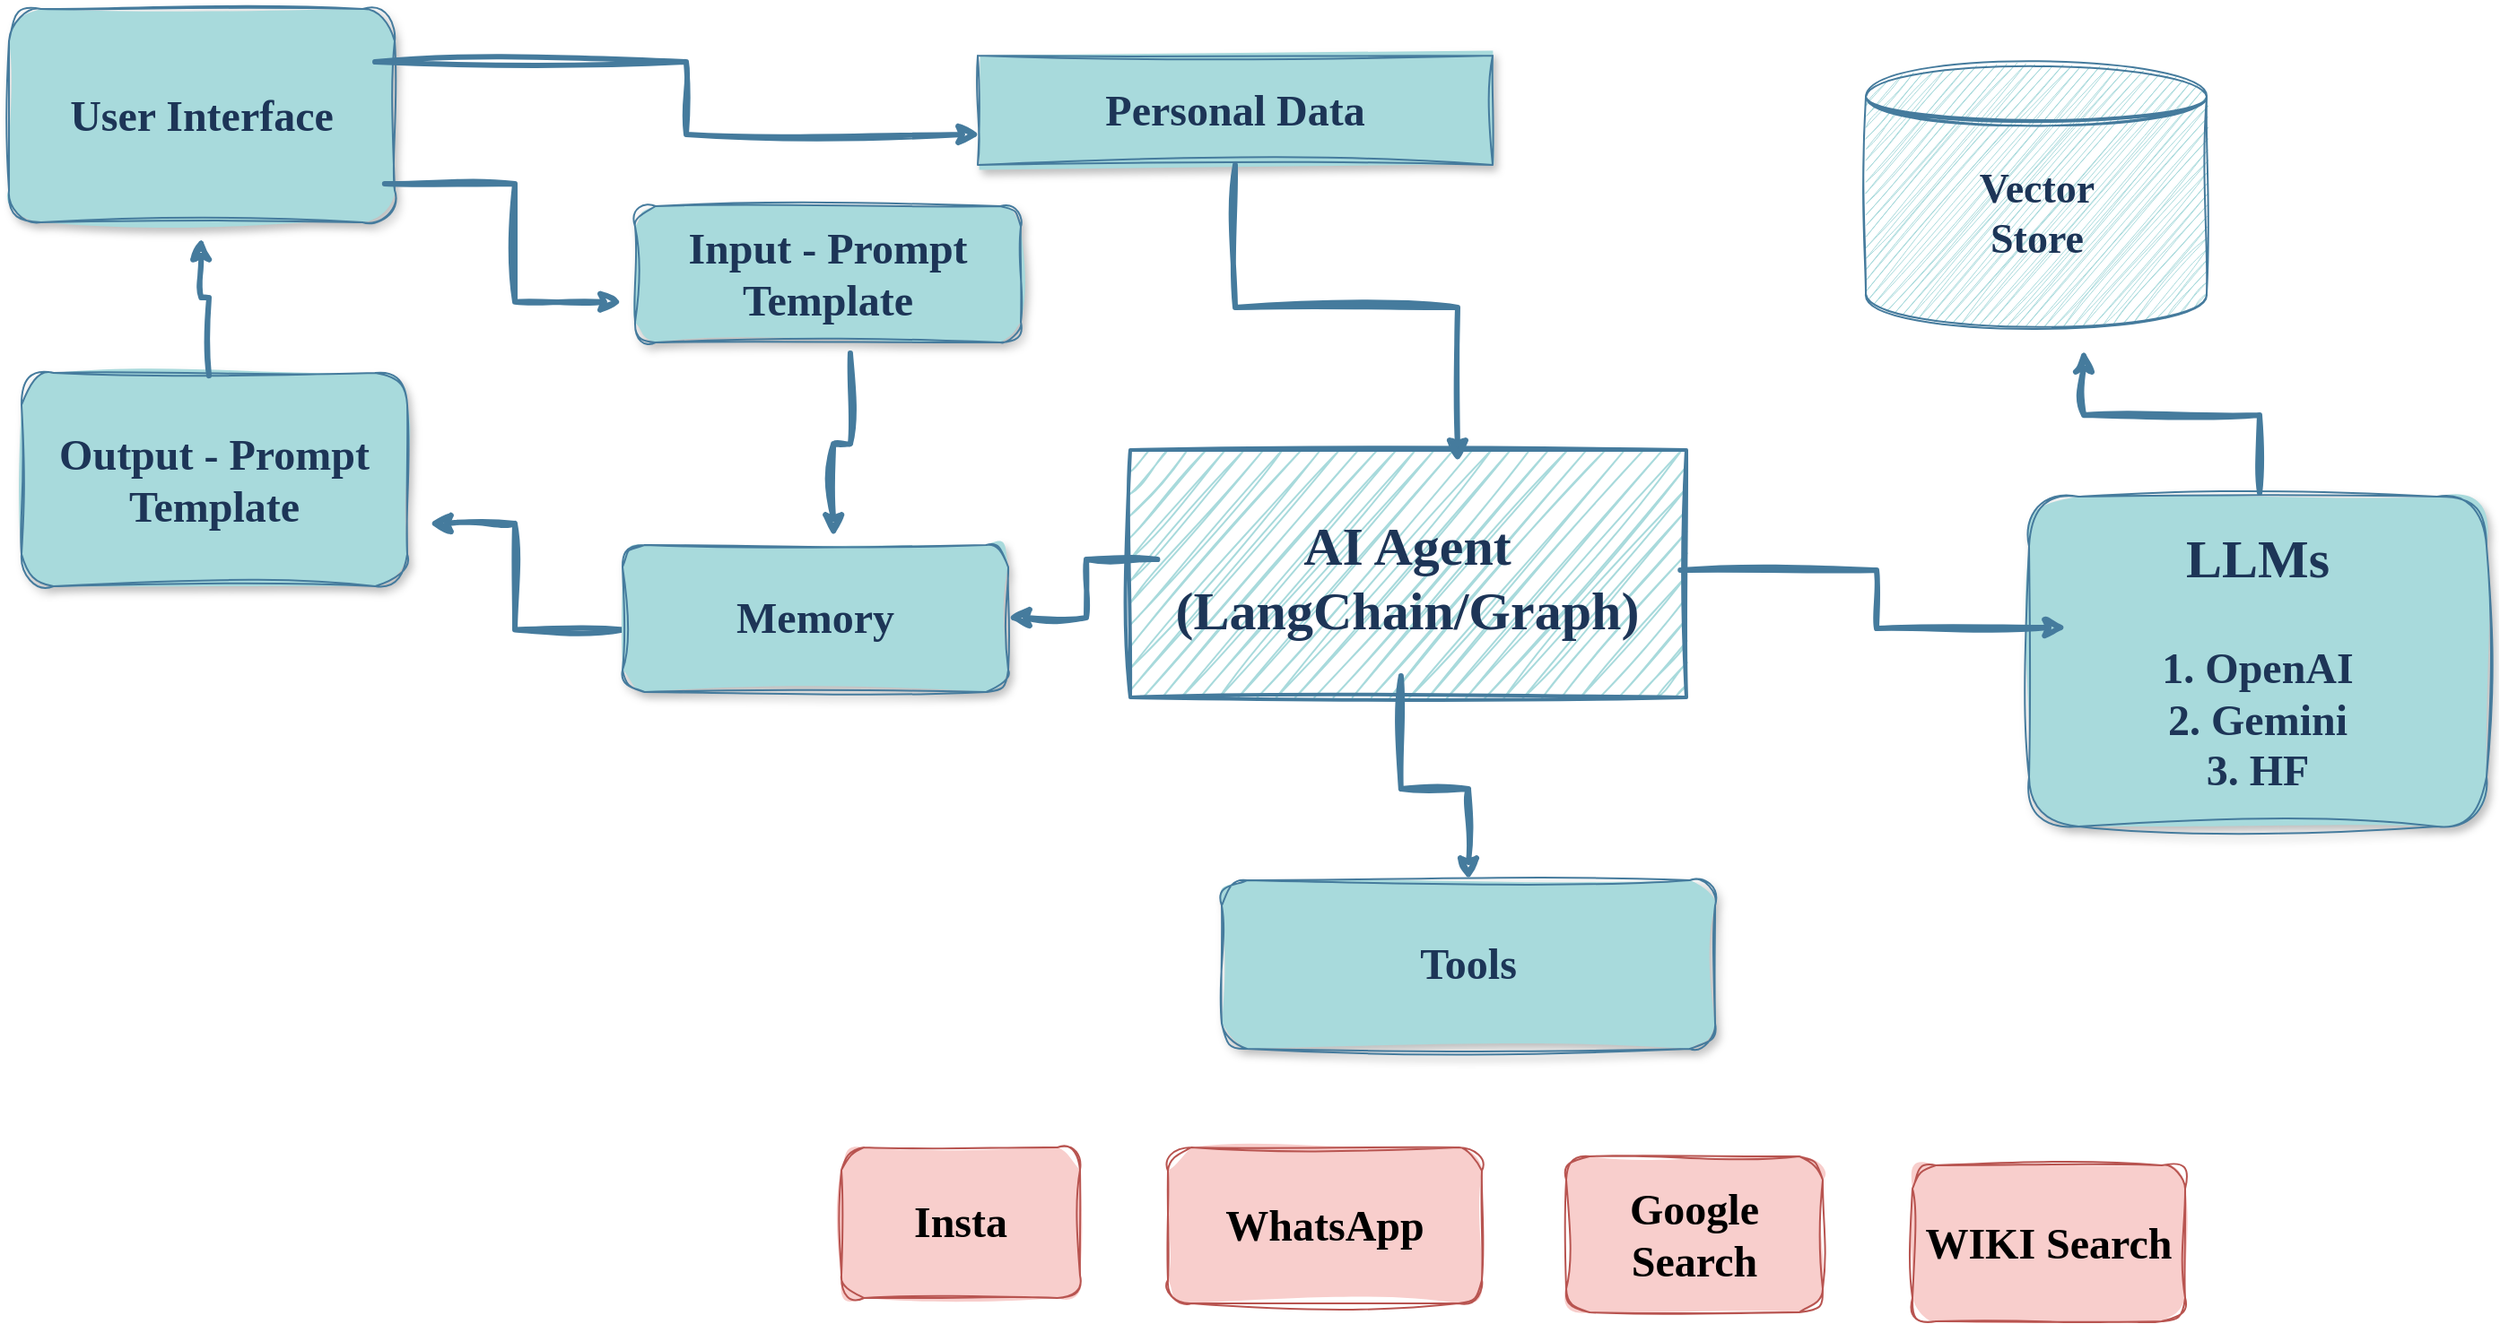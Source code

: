 <mxfile version="26.1.1">
  <diagram name="Page-1" id="c7558073-3199-34d8-9f00-42111426c3f3">
    <mxGraphModel dx="2190" dy="1100" grid="0" gridSize="10" guides="0" tooltips="1" connect="0" arrows="0" fold="1" page="1" pageScale="1" pageWidth="850" pageHeight="1100" background="none" math="0" shadow="0" adaptiveColors="auto">
      <root>
        <object label="" id="0">
          <mxCell />
        </object>
        <mxCell id="1" parent="0" />
        <mxCell id="TeiEiH09iCQTftUvuPfI-18" value="" style="group;labelBackgroundColor=none;fontColor=#1D3557;sketch=1;curveFitting=1;jiggle=2;rounded=1;fillColor=default;gradientColor=none;" parent="1" vertex="1" connectable="0">
          <mxGeometry x="736" y="334" width="290" height="138" as="geometry" />
        </mxCell>
        <mxCell id="TeiEiH09iCQTftUvuPfI-15" value="" style="rounded=0;whiteSpace=wrap;html=1;labelBackgroundColor=none;fillColor=#A8DADC;strokeColor=#457B9D;fontColor=#1D3557;glass=0;shadow=0;fontFamily=Helvetica;fillStyle=auto;strokeWidth=2;perimeterSpacing=1;imageAspect=0;fontSize=14;sketch=1;curveFitting=1;jiggle=2;" parent="TeiEiH09iCQTftUvuPfI-18" vertex="1">
          <mxGeometry x="-20" width="310" height="138" as="geometry" />
        </mxCell>
        <mxCell id="TeiEiH09iCQTftUvuPfI-17" value="&lt;div&gt;AI Agent&lt;/div&gt;&lt;div&gt;(LangChain/Graph)&lt;br&gt;&lt;/div&gt;" style="text;html=1;align=center;verticalAlign=middle;whiteSpace=wrap;rounded=0;fontFamily=Comic Sans MS;fontColor=#1D3557;fontSize=30;fontStyle=1;labelBackgroundColor=none;sketch=1;curveFitting=1;jiggle=2;" parent="TeiEiH09iCQTftUvuPfI-18" vertex="1">
          <mxGeometry x="-1" y="46.41" width="271" height="48.85" as="geometry" />
        </mxCell>
        <mxCell id="TeiEiH09iCQTftUvuPfI-22" value="Input - Prompt Template" style="text;html=1;align=center;verticalAlign=middle;whiteSpace=wrap;rounded=1;fontFamily=Comic Sans MS;fontSize=24;fontStyle=1;fillColor=#A8DADC;strokeColor=#457B9D;fillStyle=solid;shadow=1;labelBackgroundColor=none;fontColor=#1D3557;sketch=1;curveFitting=1;jiggle=2;" parent="1" vertex="1">
          <mxGeometry x="440" y="198" width="215" height="76" as="geometry" />
        </mxCell>
        <mxCell id="TeiEiH09iCQTftUvuPfI-23" value="Output - Prompt Template" style="text;html=1;align=center;verticalAlign=middle;whiteSpace=wrap;rounded=1;fontFamily=Comic Sans MS;fontSize=24;fontStyle=1;fillColor=#A8DADC;strokeColor=#457B9D;fillStyle=solid;shadow=1;labelBackgroundColor=none;fontColor=#1D3557;sketch=1;curveFitting=1;jiggle=2;" parent="1" vertex="1">
          <mxGeometry x="98" y="291" width="215" height="119" as="geometry" />
        </mxCell>
        <mxCell id="TeiEiH09iCQTftUvuPfI-24" value="User Interface" style="text;html=1;align=center;verticalAlign=middle;whiteSpace=wrap;rounded=1;fontFamily=Comic Sans MS;fontSize=24;fontStyle=1;fillColor=#A8DADC;strokeColor=#457B9D;fillStyle=solid;shadow=1;labelBackgroundColor=none;fontColor=#1D3557;sketch=1;curveFitting=1;jiggle=2;" parent="1" vertex="1">
          <mxGeometry x="91" y="88" width="215" height="119" as="geometry" />
        </mxCell>
        <object label="" text="Input - Prompt Template" id="TeiEiH09iCQTftUvuPfI-25">
          <mxCell style="edgeStyle=orthogonalEdgeStyle;rounded=0;orthogonalLoop=1;jettySize=auto;html=1;exitX=0.974;exitY=0.819;exitDx=0;exitDy=0;entryX=-0.033;entryY=0.702;entryDx=0;entryDy=0;strokeColor=#457B9D;fontColor=default;fillColor=#A8DADC;strokeWidth=3;labelBackgroundColor=none;entryPerimeter=0;exitPerimeter=0;sketch=1;curveFitting=1;jiggle=2;" parent="1" source="TeiEiH09iCQTftUvuPfI-24" target="TeiEiH09iCQTftUvuPfI-22" edge="1">
            <mxGeometry relative="1" as="geometry">
              <mxPoint x="908" y="384" as="sourcePoint" />
              <mxPoint x="451" y="478" as="targetPoint" />
            </mxGeometry>
          </mxCell>
        </object>
        <object label="" text="Input - Prompt Template" id="TeiEiH09iCQTftUvuPfI-26">
          <mxCell style="edgeStyle=orthogonalEdgeStyle;rounded=0;orthogonalLoop=1;jettySize=auto;html=1;exitX=0.558;exitY=1.079;exitDx=0;exitDy=0;strokeColor=#457B9D;fontColor=default;fillColor=#A8DADC;strokeWidth=3;labelBackgroundColor=none;exitPerimeter=0;entryX=0.547;entryY=-0.055;entryDx=0;entryDy=0;entryPerimeter=0;sketch=1;curveFitting=1;jiggle=2;" parent="1" source="TeiEiH09iCQTftUvuPfI-22" target="TeiEiH09iCQTftUvuPfI-39" edge="1">
            <mxGeometry relative="1" as="geometry">
              <mxPoint x="458" y="537" as="sourcePoint" />
              <mxPoint x="758" y="593" as="targetPoint" />
            </mxGeometry>
          </mxCell>
        </object>
        <object label="" text="Input - Prompt Template" id="TeiEiH09iCQTftUvuPfI-27">
          <mxCell style="edgeStyle=orthogonalEdgeStyle;rounded=0;orthogonalLoop=1;jettySize=auto;html=1;exitX=0.002;exitY=0.576;exitDx=0;exitDy=0;strokeColor=#457B9D;fontColor=default;fillColor=#A8DADC;strokeWidth=3;labelBackgroundColor=none;exitPerimeter=0;entryX=1.056;entryY=0.706;entryDx=0;entryDy=0;entryPerimeter=0;sketch=1;curveFitting=1;jiggle=2;" parent="1" source="TeiEiH09iCQTftUvuPfI-39" target="TeiEiH09iCQTftUvuPfI-23" edge="1">
            <mxGeometry relative="1" as="geometry">
              <mxPoint x="453" y="691" as="sourcePoint" />
              <mxPoint x="639" y="787" as="targetPoint" />
            </mxGeometry>
          </mxCell>
        </object>
        <object label="" text="Input - Prompt Template" id="TeiEiH09iCQTftUvuPfI-30">
          <mxCell style="edgeStyle=orthogonalEdgeStyle;rounded=0;orthogonalLoop=1;jettySize=auto;html=1;exitX=0.486;exitY=0.013;exitDx=0;exitDy=0;strokeColor=#457B9D;fontColor=default;fillColor=#A8DADC;strokeWidth=3;labelBackgroundColor=none;exitPerimeter=0;entryX=0.498;entryY=1.071;entryDx=0;entryDy=0;entryPerimeter=0;sketch=1;curveFitting=1;jiggle=2;" parent="1" source="TeiEiH09iCQTftUvuPfI-23" target="TeiEiH09iCQTftUvuPfI-24" edge="1">
            <mxGeometry relative="1" as="geometry">
              <mxPoint x="280" y="154" as="sourcePoint" />
              <mxPoint x="545" y="910" as="targetPoint" />
            </mxGeometry>
          </mxCell>
        </object>
        <mxCell id="TeiEiH09iCQTftUvuPfI-31" value="&lt;div&gt;&lt;font style=&quot;font-size: 30px;&quot;&gt;LLMs&lt;/font&gt;&lt;/div&gt;&lt;div&gt;&lt;br&gt;&lt;/div&gt;&lt;div&gt;1. OpenAI&lt;/div&gt;&lt;div&gt;2. Gemini&lt;/div&gt;&lt;div&gt;3. HF&lt;br&gt;&lt;/div&gt;" style="text;html=1;align=center;verticalAlign=middle;whiteSpace=wrap;rounded=1;fontFamily=Comic Sans MS;fontSize=24;fontStyle=1;fillColor=#A8DADC;strokeColor=#457B9D;fillStyle=solid;shadow=1;labelBackgroundColor=none;fontColor=#1D3557;sketch=1;curveFitting=1;jiggle=2;" parent="1" vertex="1">
          <mxGeometry x="1217" y="360" width="255" height="184" as="geometry" />
        </mxCell>
        <mxCell id="TeiEiH09iCQTftUvuPfI-32" value="Personal Data" style="text;html=1;align=center;verticalAlign=middle;whiteSpace=wrap;rounded=0;fontFamily=Comic Sans MS;fontSize=24;fontStyle=1;fillColor=#A8DADC;strokeColor=#457B9D;fillStyle=solid;shadow=1;labelBackgroundColor=none;fontColor=#1D3557;sketch=1;curveFitting=1;jiggle=2;" parent="1" vertex="1">
          <mxGeometry x="631" y="114" width="287" height="61" as="geometry" />
        </mxCell>
        <object label="" text="Input - Prompt Template" id="TeiEiH09iCQTftUvuPfI-34">
          <mxCell style="edgeStyle=orthogonalEdgeStyle;rounded=0;orthogonalLoop=1;jettySize=auto;html=1;entryX=0.005;entryY=0.721;entryDx=0;entryDy=0;strokeColor=#457B9D;fontColor=default;fillColor=#A8DADC;strokeWidth=3;labelBackgroundColor=none;entryPerimeter=0;sketch=1;curveFitting=1;jiggle=2;exitX=0.949;exitY=0.248;exitDx=0;exitDy=0;exitPerimeter=0;" parent="1" source="TeiEiH09iCQTftUvuPfI-24" target="TeiEiH09iCQTftUvuPfI-32" edge="1">
            <mxGeometry relative="1" as="geometry">
              <mxPoint x="280" y="154" as="sourcePoint" />
              <mxPoint x="375" y="218" as="targetPoint" />
            </mxGeometry>
          </mxCell>
        </object>
        <object label="" text="Input - Prompt Template" id="TeiEiH09iCQTftUvuPfI-35">
          <mxCell style="edgeStyle=orthogonalEdgeStyle;rounded=0;orthogonalLoop=1;jettySize=auto;html=1;entryX=0.588;entryY=0.057;entryDx=0;entryDy=0;strokeColor=#457B9D;fontColor=default;fillColor=#A8DADC;strokeWidth=3;labelBackgroundColor=none;entryPerimeter=0;sketch=1;curveFitting=1;jiggle=2;" parent="1" source="TeiEiH09iCQTftUvuPfI-32" target="TeiEiH09iCQTftUvuPfI-15" edge="1">
            <mxGeometry relative="1" as="geometry">
              <mxPoint x="818" y="710" as="sourcePoint" />
              <mxPoint x="1195" y="703" as="targetPoint" />
            </mxGeometry>
          </mxCell>
        </object>
        <object label="" text="Input - Prompt Template" id="TeiEiH09iCQTftUvuPfI-36">
          <mxCell style="edgeStyle=orthogonalEdgeStyle;rounded=0;orthogonalLoop=1;jettySize=auto;html=1;exitX=0.986;exitY=0.486;exitDx=0;exitDy=0;strokeColor=#457B9D;fontColor=default;fillColor=#A8DADC;strokeWidth=3;labelBackgroundColor=none;exitPerimeter=0;sketch=1;curveFitting=1;jiggle=2;" parent="1" source="TeiEiH09iCQTftUvuPfI-15" edge="1">
            <mxGeometry relative="1" as="geometry">
              <mxPoint x="1003" y="387" as="sourcePoint" />
              <mxPoint x="1238" y="433" as="targetPoint" />
            </mxGeometry>
          </mxCell>
        </object>
        <mxCell id="TeiEiH09iCQTftUvuPfI-38" value="" style="group;rounded=0;labelBackgroundColor=none;fontColor=#1D3557;sketch=1;curveFitting=1;jiggle=2;" parent="1" vertex="1" connectable="0">
          <mxGeometry x="1126" y="118" width="190" height="151" as="geometry" />
        </mxCell>
        <mxCell id="TeiEiH09iCQTftUvuPfI-33" value="" style="shape=datastore;whiteSpace=wrap;html=1;hachureGap=4;strokeColor=#457B9D;fontFamily=Architects Daughter;fontSource=https%3A%2F%2Ffonts.googleapis.com%2Fcss%3Ffamily%3DArchitects%2BDaughter;fontColor=#1D3557;fillColor=#A8DADC;labelBackgroundColor=none;sketch=1;curveFitting=1;jiggle=2;rounded=0;" parent="TeiEiH09iCQTftUvuPfI-38" vertex="1">
          <mxGeometry width="190" height="148" as="geometry" />
        </mxCell>
        <mxCell id="TeiEiH09iCQTftUvuPfI-37" value="Vector Store" style="text;html=1;align=center;verticalAlign=middle;whiteSpace=wrap;rounded=0;fontFamily=Comic Sans MS;strokeColor=none;fontSize=23;fontStyle=1;labelBackgroundColor=none;fontColor=#1D3557;sketch=1;curveFitting=1;jiggle=2;" parent="TeiEiH09iCQTftUvuPfI-38" vertex="1">
          <mxGeometry x="40" y="16" width="111" height="135" as="geometry" />
        </mxCell>
        <mxCell id="TeiEiH09iCQTftUvuPfI-39" value="Memory" style="text;html=1;align=center;verticalAlign=middle;whiteSpace=wrap;rounded=1;fontFamily=Comic Sans MS;fontSize=24;fontStyle=1;fillColor=#A8DADC;strokeColor=#457B9D;fillStyle=solid;shadow=1;labelBackgroundColor=none;fontColor=#1D3557;sketch=1;curveFitting=1;jiggle=2;" parent="1" vertex="1">
          <mxGeometry x="433" y="387" width="215" height="82" as="geometry" />
        </mxCell>
        <mxCell id="TeiEiH09iCQTftUvuPfI-40" value="Tools" style="text;html=1;align=center;verticalAlign=middle;whiteSpace=wrap;rounded=1;fontFamily=Comic Sans MS;fontSize=24;fontStyle=1;fillColor=#A8DADC;strokeColor=#457B9D;fillStyle=solid;shadow=1;labelBackgroundColor=none;fontColor=#1D3557;sketch=1;curveFitting=1;jiggle=2;" parent="1" vertex="1">
          <mxGeometry x="767" y="574" width="275" height="94" as="geometry" />
        </mxCell>
        <object label="" text="Input - Prompt Template" id="TeiEiH09iCQTftUvuPfI-41">
          <mxCell style="edgeStyle=orthogonalEdgeStyle;rounded=0;orthogonalLoop=1;jettySize=auto;html=1;strokeColor=#457B9D;fontColor=default;fillColor=#A8DADC;strokeWidth=3;labelBackgroundColor=none;entryX=0.998;entryY=0.494;entryDx=0;entryDy=0;entryPerimeter=0;sketch=1;curveFitting=1;jiggle=2;exitX=-0.014;exitY=0.299;exitDx=0;exitDy=0;exitPerimeter=0;" parent="1" source="TeiEiH09iCQTftUvuPfI-17" target="TeiEiH09iCQTftUvuPfI-39" edge="1">
            <mxGeometry relative="1" as="geometry">
              <mxPoint x="721" y="398" as="sourcePoint" />
              <mxPoint x="678" y="485" as="targetPoint" />
            </mxGeometry>
          </mxCell>
        </object>
        <object label="" text="Input - Prompt Template" id="TeiEiH09iCQTftUvuPfI-42">
          <mxCell style="edgeStyle=orthogonalEdgeStyle;rounded=0;orthogonalLoop=1;jettySize=auto;html=1;exitX=0.487;exitY=0.907;exitDx=0;exitDy=0;strokeColor=#457B9D;fontColor=default;fillColor=#A8DADC;strokeWidth=3;labelBackgroundColor=none;exitPerimeter=0;sketch=1;curveFitting=1;jiggle=2;" parent="1" source="TeiEiH09iCQTftUvuPfI-15" target="TeiEiH09iCQTftUvuPfI-40" edge="1">
            <mxGeometry relative="1" as="geometry">
              <mxPoint x="1008" y="699" as="sourcePoint" />
              <mxPoint x="1293" y="795" as="targetPoint" />
            </mxGeometry>
          </mxCell>
        </object>
        <object label="" text="Input - Prompt Template" id="TeiEiH09iCQTftUvuPfI-43">
          <mxCell style="edgeStyle=orthogonalEdgeStyle;rounded=0;orthogonalLoop=1;jettySize=auto;html=1;exitX=0.504;exitY=-0.011;exitDx=0;exitDy=0;entryX=0.734;entryY=1.067;entryDx=0;entryDy=0;strokeColor=#457B9D;fontColor=default;fillColor=#A8DADC;strokeWidth=3;labelBackgroundColor=none;entryPerimeter=0;exitPerimeter=0;jumpStyle=arc;sketch=1;curveFitting=1;jiggle=2;flowAnimation=0;" parent="1" source="TeiEiH09iCQTftUvuPfI-31" target="TeiEiH09iCQTftUvuPfI-37" edge="1">
            <mxGeometry relative="1" as="geometry">
              <mxPoint x="1078" y="344" as="sourcePoint" />
              <mxPoint x="1353" y="447" as="targetPoint" />
            </mxGeometry>
          </mxCell>
        </object>
        <mxCell id="TeiEiH09iCQTftUvuPfI-45" value="WIKI Search" style="text;html=1;align=center;verticalAlign=middle;whiteSpace=wrap;rounded=1;fontFamily=Comic Sans MS;fontSize=24;fontStyle=1;fillColor=#f8cecc;strokeColor=#b85450;fillStyle=solid;shadow=0;labelBackgroundColor=none;sketch=1;curveFitting=1;jiggle=2;glass=0;" parent="1" vertex="1">
          <mxGeometry x="1152" y="733" width="152" height="87" as="geometry" />
        </mxCell>
        <mxCell id="TeiEiH09iCQTftUvuPfI-46" value="Google Search" style="text;html=1;align=center;verticalAlign=middle;whiteSpace=wrap;rounded=1;fontFamily=Comic Sans MS;fontSize=24;fontStyle=1;fillColor=#f8cecc;strokeColor=#b85450;fillStyle=solid;shadow=0;labelBackgroundColor=none;sketch=1;curveFitting=1;jiggle=2;glass=0;" parent="1" vertex="1">
          <mxGeometry x="959" y="728" width="143" height="87" as="geometry" />
        </mxCell>
        <mxCell id="TeiEiH09iCQTftUvuPfI-47" value="WhatsApp" style="text;html=1;align=center;verticalAlign=middle;whiteSpace=wrap;rounded=1;fontFamily=Comic Sans MS;fontSize=24;fontStyle=1;fillColor=#f8cecc;strokeColor=#b85450;fillStyle=solid;shadow=0;labelBackgroundColor=none;sketch=1;curveFitting=1;jiggle=2;glass=0;" parent="1" vertex="1">
          <mxGeometry x="737" y="723" width="175" height="87" as="geometry" />
        </mxCell>
        <mxCell id="TeiEiH09iCQTftUvuPfI-48" value="Insta" style="text;html=1;align=center;verticalAlign=middle;whiteSpace=wrap;rounded=1;fontFamily=Comic Sans MS;fontSize=24;fontStyle=1;fillColor=#f8cecc;strokeColor=#b85450;fillStyle=solid;shadow=0;labelBackgroundColor=none;sketch=1;curveFitting=1;jiggle=2;glass=0;" parent="1" vertex="1">
          <mxGeometry x="555" y="723" width="133" height="84" as="geometry" />
        </mxCell>
      </root>
    </mxGraphModel>
  </diagram>
</mxfile>

